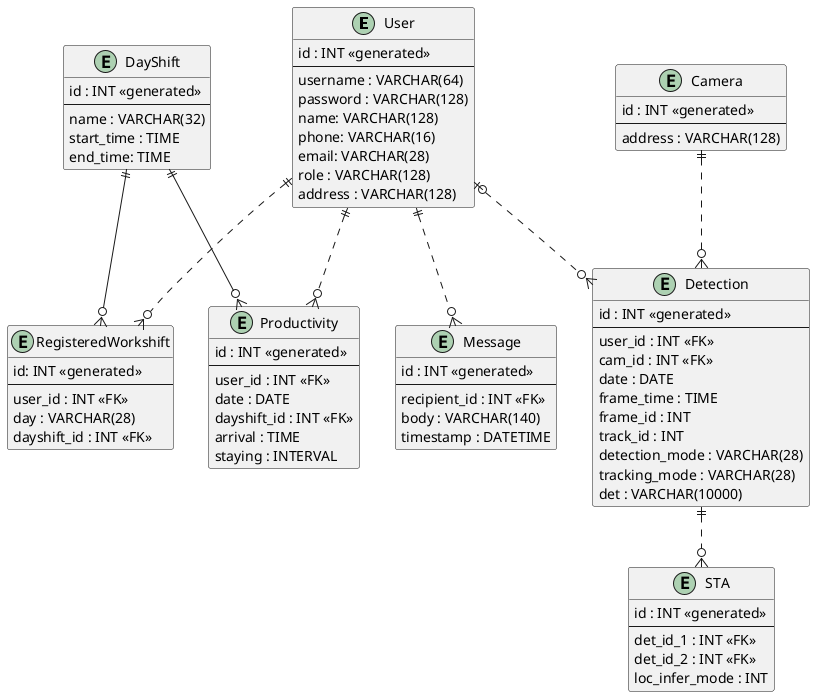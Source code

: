 @startuml

entity User {
    id : INT <<generated>>
    --
    username : VARCHAR(64)
    password : VARCHAR(128)
    name: VARCHAR(128)
    phone: VARCHAR(16)
    email: VARCHAR(28)
    role : VARCHAR(128)
    address : VARCHAR(128)
}

entity DayShift {
    id : INT <<generated>>
    --
    name : VARCHAR(32)
    start_time : TIME
    end_time: TIME
}

entity RegisteredWorkshift {
    id: INT <<generated>>
    --
    user_id : INT <<FK>>
    day : VARCHAR(28)
    dayshift_id : INT <<FK>>
}

entity Message {
    id : INT <<generated>>
    --
    recipient_id : INT <<FK>>
    body : VARCHAR(140)
    timestamp : DATETIME
}

entity Productivity {
    id : INT <<generated>>
    --
    user_id : INT <<FK>>
    date : DATE
    dayshift_id : INT <<FK>>
    arrival : TIME
    staying : INTERVAL
}

entity Detection {
    id : INT <<generated>>
    --
    user_id : INT <<FK>>
    cam_id : INT <<FK>>
    date : DATE
    frame_time : TIME
    frame_id : INT
    track_id : INT
    detection_mode : VARCHAR(28)
    tracking_mode : VARCHAR(28)
    det : VARCHAR(10000)
}

entity STA {
    id : INT <<generated>>
    --
    det_id_1 : INT <<FK>>
    det_id_2 : INT <<FK>>
    loc_infer_mode : INT
}

entity Camera {
    id : INT <<generated>>
    --
    address : VARCHAR(128)
}

User ||..o{ RegisteredWorkshift
User ||..o{ Message
User ||..o{ Productivity
User |o..o{ Detection
Camera ||..o{ Detection
Detection ||..o{ STA
DayShift ||--o{ RegisteredWorkshift
DayShift ||--o{ Productivity

@enduml